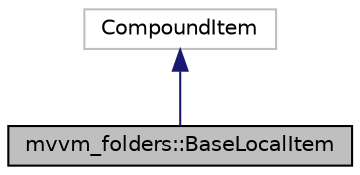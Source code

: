 digraph "mvvm_folders::BaseLocalItem"
{
 // LATEX_PDF_SIZE
  edge [fontname="Helvetica",fontsize="10",labelfontname="Helvetica",labelfontsize="10"];
  node [fontname="Helvetica",fontsize="10",shape=record];
  Node1 [label="mvvm_folders::BaseLocalItem",height=0.2,width=0.4,color="black", fillcolor="grey75", style="filled", fontcolor="black",tooltip="Drives item representation for editor."];
  Node2 -> Node1 [dir="back",color="midnightblue",fontsize="10",style="solid",fontname="Helvetica"];
  Node2 [label="CompoundItem",height=0.2,width=0.4,color="grey75", fillcolor="white", style="filled",tooltip=" "];
}
